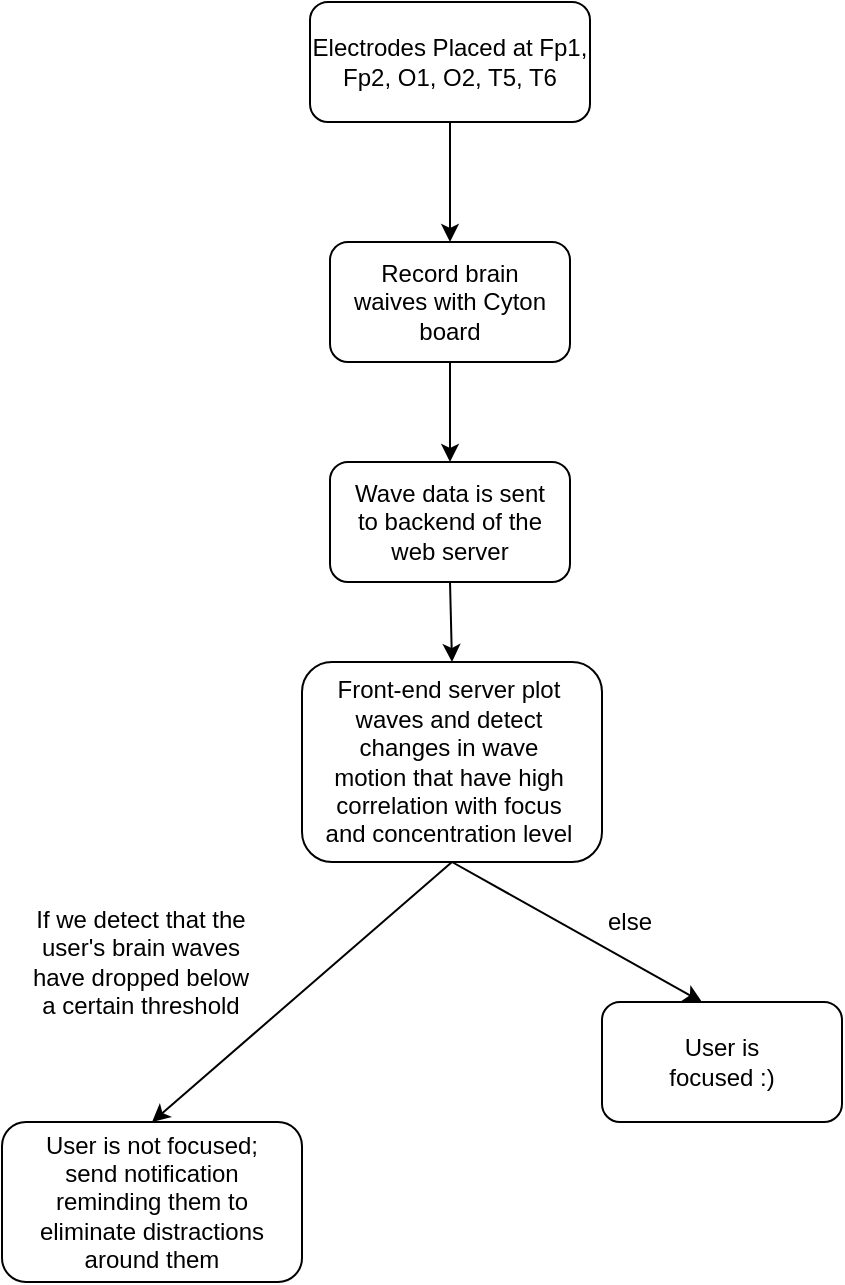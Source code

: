 <mxfile version="14.0.1" type="device"><diagram id="C5RBs43oDa-KdzZeNtuy" name="Page-1"><mxGraphModel dx="1422" dy="762" grid="1" gridSize="10" guides="1" tooltips="1" connect="1" arrows="1" fold="1" page="1" pageScale="1" pageWidth="827" pageHeight="1169" math="0" shadow="0"><root><mxCell id="WIyWlLk6GJQsqaUBKTNV-0"/><mxCell id="WIyWlLk6GJQsqaUBKTNV-1" parent="WIyWlLk6GJQsqaUBKTNV-0"/><mxCell id="Rr2awXgKs7ekF6KEHQ9E-11" style="edgeStyle=orthogonalEdgeStyle;rounded=0;orthogonalLoop=1;jettySize=auto;html=1;entryX=0.5;entryY=0;entryDx=0;entryDy=0;" parent="WIyWlLk6GJQsqaUBKTNV-1" source="WIyWlLk6GJQsqaUBKTNV-3" target="Rr2awXgKs7ekF6KEHQ9E-0" edge="1"><mxGeometry relative="1" as="geometry"/></mxCell><mxCell id="WIyWlLk6GJQsqaUBKTNV-3" value="Electrodes Placed at Fp1, Fp2, O1, O2, T5, T6" style="rounded=1;whiteSpace=wrap;html=1;fontSize=12;glass=0;strokeWidth=1;shadow=0;" parent="WIyWlLk6GJQsqaUBKTNV-1" vertex="1"><mxGeometry x="344" y="50" width="140" height="60" as="geometry"/></mxCell><mxCell id="Rr2awXgKs7ekF6KEHQ9E-0" value="" style="rounded=1;whiteSpace=wrap;html=1;" parent="WIyWlLk6GJQsqaUBKTNV-1" vertex="1"><mxGeometry x="354" y="170" width="120" height="60" as="geometry"/></mxCell><mxCell id="Rr2awXgKs7ekF6KEHQ9E-1" value="Record brain waives with Cyton board" style="text;html=1;strokeColor=none;fillColor=none;align=center;verticalAlign=middle;whiteSpace=wrap;rounded=0;" parent="WIyWlLk6GJQsqaUBKTNV-1" vertex="1"><mxGeometry x="364" y="190" width="100" height="20" as="geometry"/></mxCell><mxCell id="Rr2awXgKs7ekF6KEHQ9E-2" value="" style="rounded=1;whiteSpace=wrap;html=1;" parent="WIyWlLk6GJQsqaUBKTNV-1" vertex="1"><mxGeometry x="354" y="280" width="120" height="60" as="geometry"/></mxCell><mxCell id="Rr2awXgKs7ekF6KEHQ9E-3" value="Wave data is sent to backend of the web server" style="text;html=1;strokeColor=none;fillColor=none;align=center;verticalAlign=middle;whiteSpace=wrap;rounded=0;" parent="WIyWlLk6GJQsqaUBKTNV-1" vertex="1"><mxGeometry x="361" y="300" width="106" height="20" as="geometry"/></mxCell><mxCell id="Rr2awXgKs7ekF6KEHQ9E-5" value="" style="endArrow=classic;html=1;exitX=0.5;exitY=1;exitDx=0;exitDy=0;entryX=0.5;entryY=0;entryDx=0;entryDy=0;" parent="WIyWlLk6GJQsqaUBKTNV-1" source="Rr2awXgKs7ekF6KEHQ9E-0" target="Rr2awXgKs7ekF6KEHQ9E-2" edge="1"><mxGeometry width="50" height="50" relative="1" as="geometry"><mxPoint x="660" y="320" as="sourcePoint"/><mxPoint x="710" y="270" as="targetPoint"/></mxGeometry></mxCell><mxCell id="Rr2awXgKs7ekF6KEHQ9E-6" value="" style="rounded=1;whiteSpace=wrap;html=1;" parent="WIyWlLk6GJQsqaUBKTNV-1" vertex="1"><mxGeometry x="340" y="380" width="150" height="100" as="geometry"/></mxCell><mxCell id="Rr2awXgKs7ekF6KEHQ9E-7" value="Front-end server plot waves and detect changes in wave motion that have high correlation with focus and concentration level" style="text;html=1;strokeColor=none;fillColor=none;align=center;verticalAlign=middle;whiteSpace=wrap;rounded=0;" parent="WIyWlLk6GJQsqaUBKTNV-1" vertex="1"><mxGeometry x="349" y="420" width="129" height="20" as="geometry"/></mxCell><mxCell id="Rr2awXgKs7ekF6KEHQ9E-12" value="" style="endArrow=classic;html=1;exitX=0.5;exitY=1;exitDx=0;exitDy=0;" parent="WIyWlLk6GJQsqaUBKTNV-1" source="Rr2awXgKs7ekF6KEHQ9E-6" edge="1"><mxGeometry width="50" height="50" relative="1" as="geometry"><mxPoint x="500" y="570" as="sourcePoint"/><mxPoint x="540" y="550" as="targetPoint"/></mxGeometry></mxCell><mxCell id="Rr2awXgKs7ekF6KEHQ9E-13" value="If we detect that the user's brain waves have dropped below a certain threshold" style="text;html=1;strokeColor=none;fillColor=none;align=center;verticalAlign=middle;whiteSpace=wrap;rounded=0;" parent="WIyWlLk6GJQsqaUBKTNV-1" vertex="1"><mxGeometry x="200" y="520" width="119" height="20" as="geometry"/></mxCell><mxCell id="Rr2awXgKs7ekF6KEHQ9E-14" value="" style="rounded=1;whiteSpace=wrap;html=1;" parent="WIyWlLk6GJQsqaUBKTNV-1" vertex="1"><mxGeometry x="190" y="610" width="150" height="80" as="geometry"/></mxCell><mxCell id="Rr2awXgKs7ekF6KEHQ9E-15" value="" style="endArrow=classic;html=1;exitX=0.5;exitY=1;exitDx=0;exitDy=0;entryX=0.5;entryY=0;entryDx=0;entryDy=0;" parent="WIyWlLk6GJQsqaUBKTNV-1" source="Rr2awXgKs7ekF6KEHQ9E-6" target="Rr2awXgKs7ekF6KEHQ9E-14" edge="1"><mxGeometry width="50" height="50" relative="1" as="geometry"><mxPoint x="570" y="640" as="sourcePoint"/><mxPoint x="620" y="590" as="targetPoint"/></mxGeometry></mxCell><mxCell id="Rr2awXgKs7ekF6KEHQ9E-16" value="User is not focused; send notification reminding them to eliminate distractions around them" style="text;html=1;strokeColor=none;fillColor=none;align=center;verticalAlign=middle;whiteSpace=wrap;rounded=0;" parent="WIyWlLk6GJQsqaUBKTNV-1" vertex="1"><mxGeometry x="200" y="640" width="130" height="20" as="geometry"/></mxCell><mxCell id="Rr2awXgKs7ekF6KEHQ9E-17" value="else" style="text;html=1;strokeColor=none;fillColor=none;align=center;verticalAlign=middle;whiteSpace=wrap;rounded=0;" parent="WIyWlLk6GJQsqaUBKTNV-1" vertex="1"><mxGeometry x="484" y="500" width="40" height="20" as="geometry"/></mxCell><mxCell id="Rr2awXgKs7ekF6KEHQ9E-18" value="" style="rounded=1;whiteSpace=wrap;html=1;" parent="WIyWlLk6GJQsqaUBKTNV-1" vertex="1"><mxGeometry x="490" y="550" width="120" height="60" as="geometry"/></mxCell><mxCell id="Rr2awXgKs7ekF6KEHQ9E-19" value="User is focused :)" style="text;html=1;strokeColor=none;fillColor=none;align=center;verticalAlign=middle;whiteSpace=wrap;rounded=0;" parent="WIyWlLk6GJQsqaUBKTNV-1" vertex="1"><mxGeometry x="510" y="570" width="80" height="20" as="geometry"/></mxCell><mxCell id="Vpk8xfgTypG4EM_z1rZj-0" value="" style="endArrow=classic;html=1;exitX=0.5;exitY=1;exitDx=0;exitDy=0;entryX=0.5;entryY=0;entryDx=0;entryDy=0;" edge="1" parent="WIyWlLk6GJQsqaUBKTNV-1" source="Rr2awXgKs7ekF6KEHQ9E-2" target="Rr2awXgKs7ekF6KEHQ9E-6"><mxGeometry width="50" height="50" relative="1" as="geometry"><mxPoint x="660" y="310" as="sourcePoint"/><mxPoint x="710" y="260" as="targetPoint"/></mxGeometry></mxCell></root></mxGraphModel></diagram></mxfile>